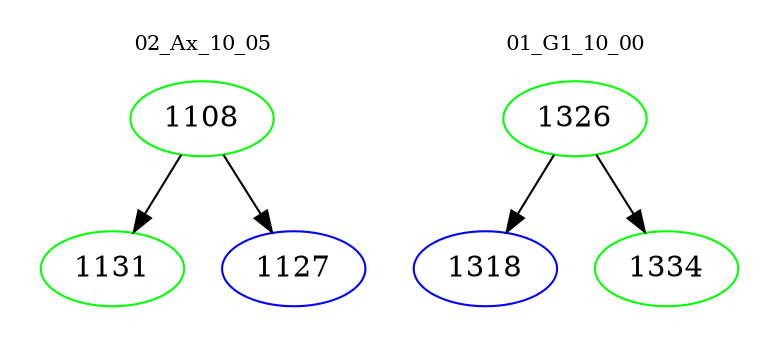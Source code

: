 digraph{
subgraph cluster_0 {
color = white
label = "02_Ax_10_05";
fontsize=10;
T0_1108 [label="1108", color="green"]
T0_1108 -> T0_1131 [color="black"]
T0_1131 [label="1131", color="green"]
T0_1108 -> T0_1127 [color="black"]
T0_1127 [label="1127", color="blue"]
}
subgraph cluster_1 {
color = white
label = "01_G1_10_00";
fontsize=10;
T1_1326 [label="1326", color="green"]
T1_1326 -> T1_1318 [color="black"]
T1_1318 [label="1318", color="blue"]
T1_1326 -> T1_1334 [color="black"]
T1_1334 [label="1334", color="green"]
}
}
